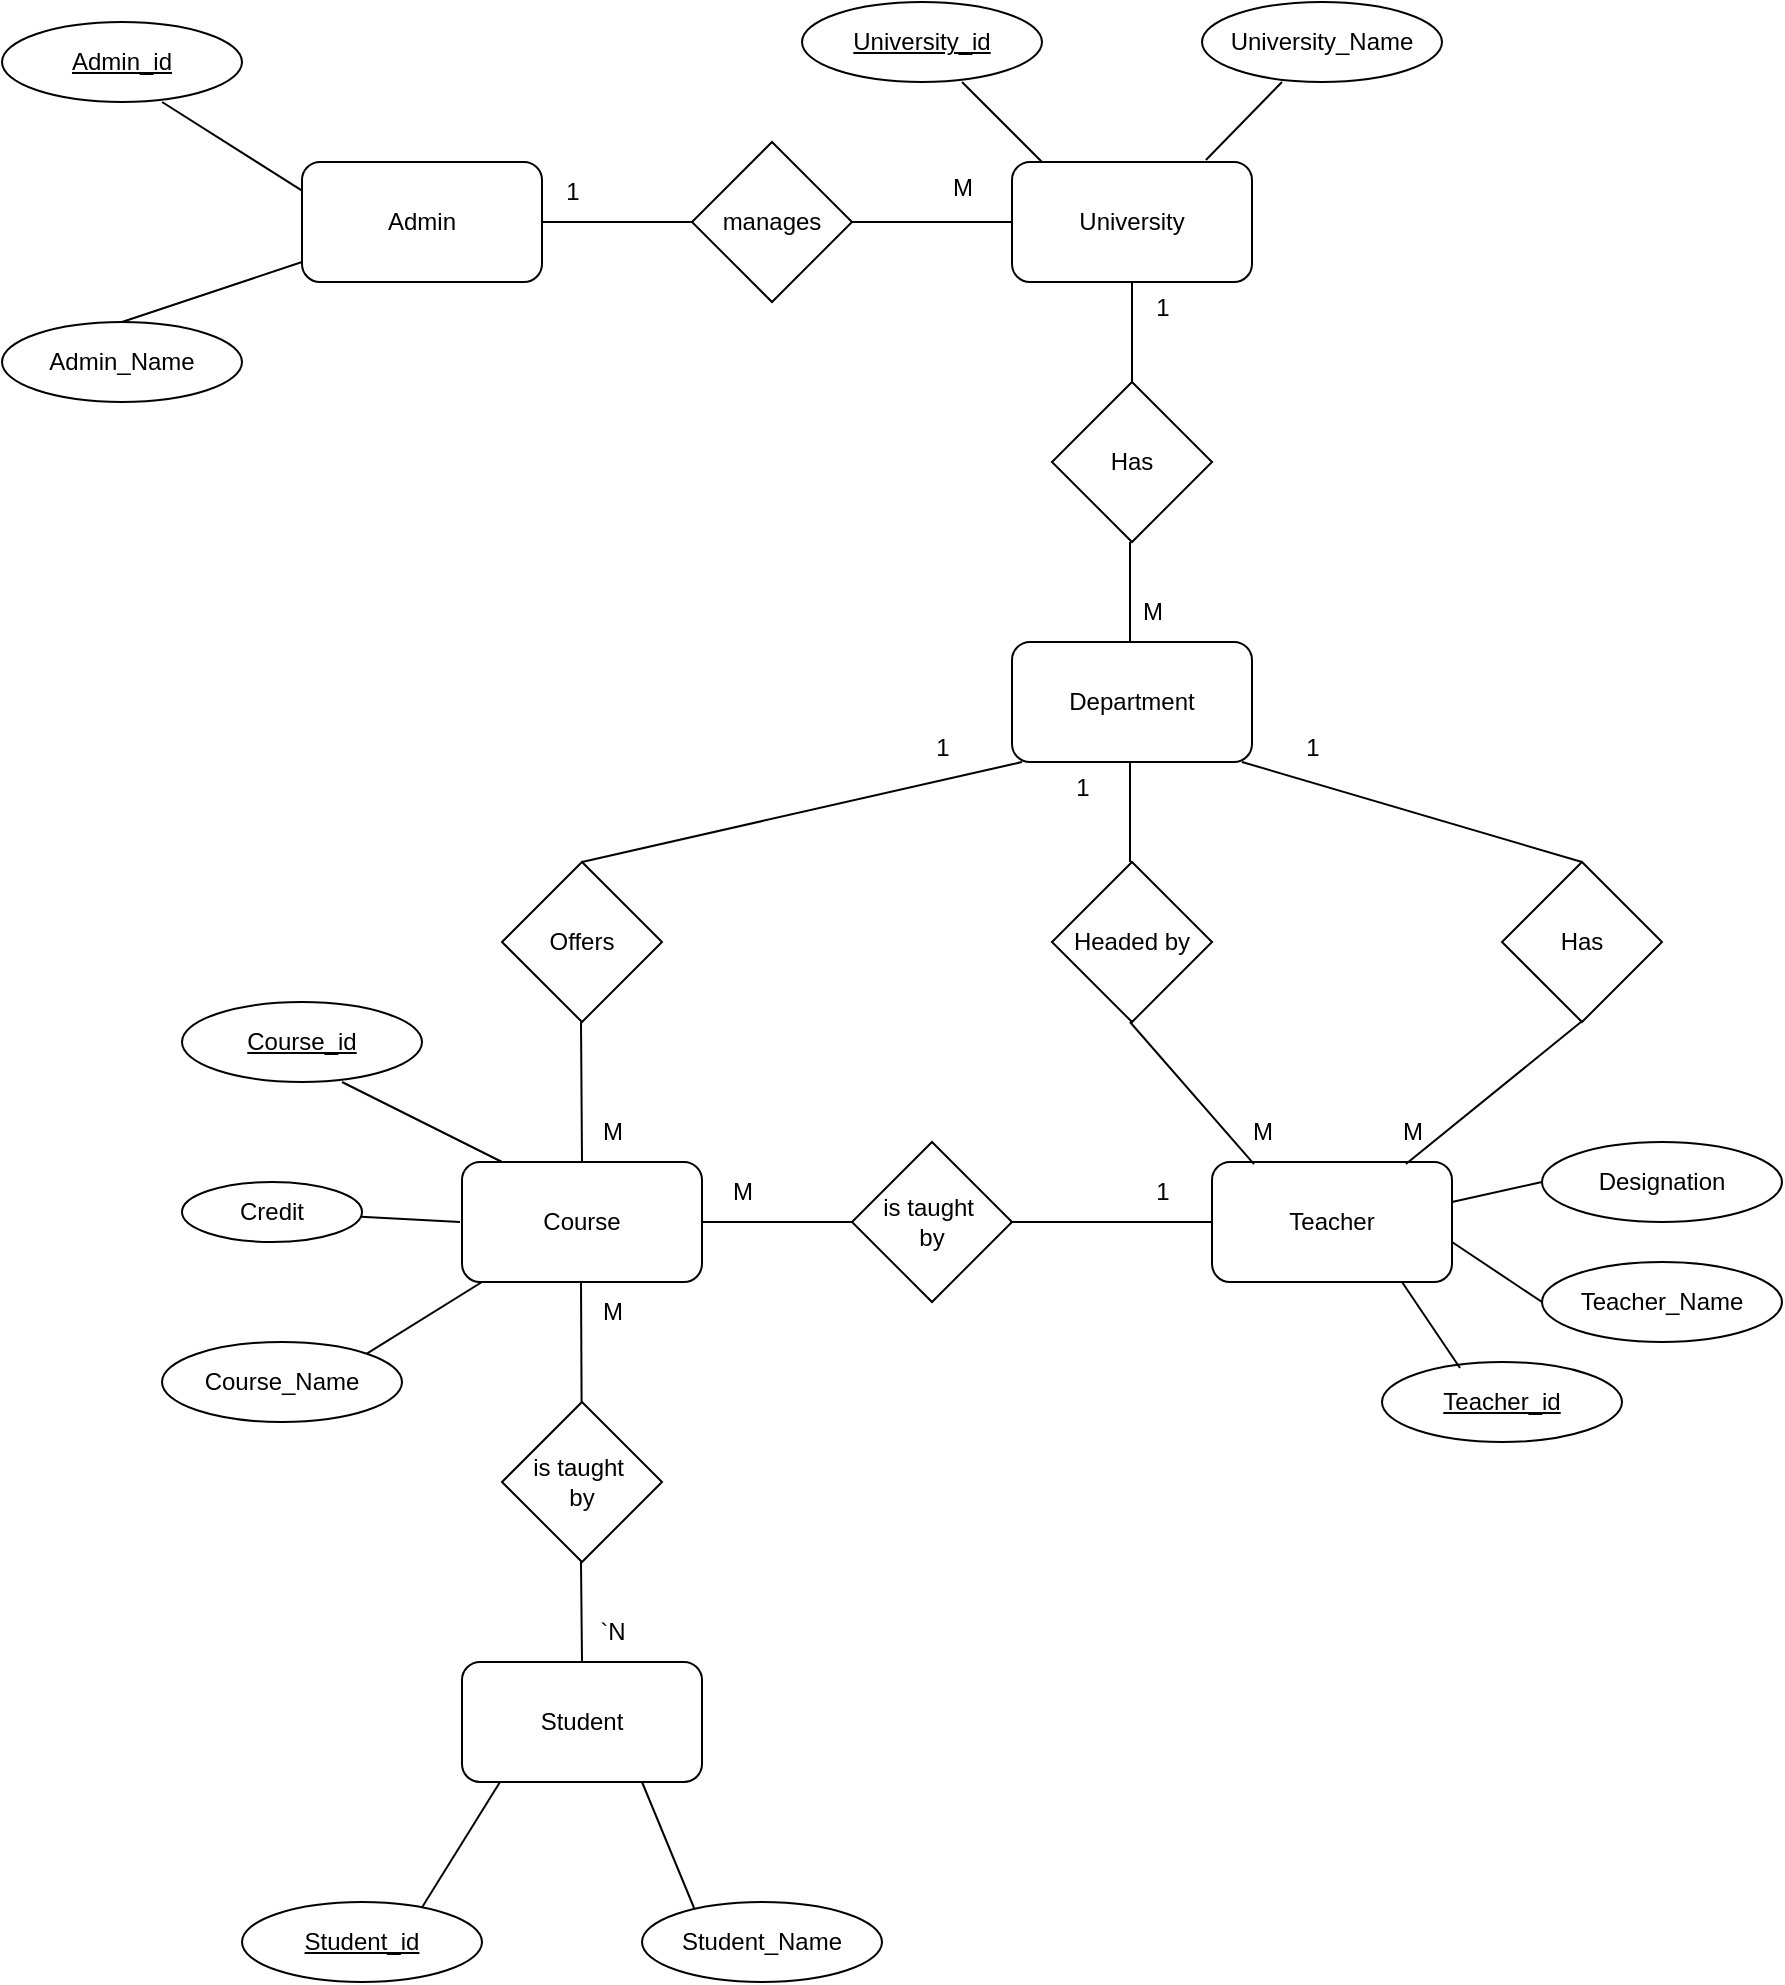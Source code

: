 <mxfile version="28.2.5">
  <diagram id="R2lEEEUBdFMjLlhIrx00" name="Page-1">
    <mxGraphModel dx="2876" dy="1080" grid="1" gridSize="10" guides="1" tooltips="1" connect="1" arrows="1" fold="1" page="1" pageScale="1" pageWidth="850" pageHeight="1100" math="0" shadow="0" extFonts="Permanent Marker^https://fonts.googleapis.com/css?family=Permanent+Marker">
      <root>
        <mxCell id="0" />
        <mxCell id="1" parent="0" />
        <mxCell id="DvewLmhPV5eEYxwKGvpW-1" value="University" style="rounded=1;whiteSpace=wrap;html=1;" vertex="1" parent="1">
          <mxGeometry x="365" y="140" width="120" height="60" as="geometry" />
        </mxCell>
        <mxCell id="DvewLmhPV5eEYxwKGvpW-2" value="Department" style="rounded=1;whiteSpace=wrap;html=1;" vertex="1" parent="1">
          <mxGeometry x="365" y="380" width="120" height="60" as="geometry" />
        </mxCell>
        <mxCell id="DvewLmhPV5eEYxwKGvpW-3" value="Has" style="rhombus;whiteSpace=wrap;html=1;" vertex="1" parent="1">
          <mxGeometry x="385" y="250" width="80" height="80" as="geometry" />
        </mxCell>
        <mxCell id="DvewLmhPV5eEYxwKGvpW-4" value="" style="endArrow=none;html=1;rounded=0;exitX=0.5;exitY=0;exitDx=0;exitDy=0;entryX=0.5;entryY=1;entryDx=0;entryDy=0;" edge="1" parent="1" source="DvewLmhPV5eEYxwKGvpW-3" target="DvewLmhPV5eEYxwKGvpW-1">
          <mxGeometry width="50" height="50" relative="1" as="geometry">
            <mxPoint x="380" y="250" as="sourcePoint" />
            <mxPoint x="430" y="200" as="targetPoint" />
          </mxGeometry>
        </mxCell>
        <mxCell id="DvewLmhPV5eEYxwKGvpW-5" value="" style="endArrow=none;html=1;rounded=0;exitX=0.5;exitY=0;exitDx=0;exitDy=0;entryX=0.5;entryY=1;entryDx=0;entryDy=0;" edge="1" parent="1">
          <mxGeometry width="50" height="50" relative="1" as="geometry">
            <mxPoint x="424" y="380" as="sourcePoint" />
            <mxPoint x="424" y="330" as="targetPoint" />
          </mxGeometry>
        </mxCell>
        <mxCell id="DvewLmhPV5eEYxwKGvpW-6" value="&lt;u&gt;University_id&lt;/u&gt;" style="ellipse;whiteSpace=wrap;html=1;" vertex="1" parent="1">
          <mxGeometry x="260" y="60" width="120" height="40" as="geometry" />
        </mxCell>
        <mxCell id="DvewLmhPV5eEYxwKGvpW-7" value="University_Name" style="ellipse;whiteSpace=wrap;html=1;" vertex="1" parent="1">
          <mxGeometry x="460" y="60" width="120" height="40" as="geometry" />
        </mxCell>
        <mxCell id="DvewLmhPV5eEYxwKGvpW-8" value="" style="endArrow=none;html=1;rounded=0;exitX=0.125;exitY=0;exitDx=0;exitDy=0;entryX=0.5;entryY=1;entryDx=0;entryDy=0;exitPerimeter=0;" edge="1" parent="1" source="DvewLmhPV5eEYxwKGvpW-1">
          <mxGeometry width="50" height="50" relative="1" as="geometry">
            <mxPoint x="340" y="150" as="sourcePoint" />
            <mxPoint x="340" y="100" as="targetPoint" />
          </mxGeometry>
        </mxCell>
        <mxCell id="DvewLmhPV5eEYxwKGvpW-9" value="" style="endArrow=none;html=1;rounded=0;exitX=0.808;exitY=-0.017;exitDx=0;exitDy=0;entryX=0.5;entryY=1;entryDx=0;entryDy=0;exitPerimeter=0;" edge="1" parent="1" source="DvewLmhPV5eEYxwKGvpW-1">
          <mxGeometry width="50" height="50" relative="1" as="geometry">
            <mxPoint x="500" y="150" as="sourcePoint" />
            <mxPoint x="500" y="100" as="targetPoint" />
          </mxGeometry>
        </mxCell>
        <mxCell id="DvewLmhPV5eEYxwKGvpW-11" value="Has" style="rhombus;whiteSpace=wrap;html=1;" vertex="1" parent="1">
          <mxGeometry x="610" y="490" width="80" height="80" as="geometry" />
        </mxCell>
        <mxCell id="DvewLmhPV5eEYxwKGvpW-12" value="Offers" style="rhombus;whiteSpace=wrap;html=1;" vertex="1" parent="1">
          <mxGeometry x="110" y="490" width="80" height="80" as="geometry" />
        </mxCell>
        <mxCell id="DvewLmhPV5eEYxwKGvpW-13" value="Headed by" style="rhombus;whiteSpace=wrap;html=1;" vertex="1" parent="1">
          <mxGeometry x="385" y="490" width="80" height="80" as="geometry" />
        </mxCell>
        <mxCell id="DvewLmhPV5eEYxwKGvpW-14" value="Course" style="rounded=1;whiteSpace=wrap;html=1;" vertex="1" parent="1">
          <mxGeometry x="90" y="640" width="120" height="60" as="geometry" />
        </mxCell>
        <mxCell id="DvewLmhPV5eEYxwKGvpW-15" value="Teacher" style="rounded=1;whiteSpace=wrap;html=1;" vertex="1" parent="1">
          <mxGeometry x="465" y="640" width="120" height="60" as="geometry" />
        </mxCell>
        <mxCell id="DvewLmhPV5eEYxwKGvpW-16" value="is taught&amp;nbsp;&lt;div&gt;by&lt;/div&gt;" style="rhombus;whiteSpace=wrap;html=1;" vertex="1" parent="1">
          <mxGeometry x="285" y="630" width="80" height="80" as="geometry" />
        </mxCell>
        <mxCell id="DvewLmhPV5eEYxwKGvpW-17" value="" style="endArrow=none;html=1;rounded=0;exitX=0.5;exitY=0;exitDx=0;exitDy=0;entryX=0.5;entryY=1;entryDx=0;entryDy=0;" edge="1" parent="1">
          <mxGeometry width="50" height="50" relative="1" as="geometry">
            <mxPoint x="424" y="490" as="sourcePoint" />
            <mxPoint x="424" y="440" as="targetPoint" />
          </mxGeometry>
        </mxCell>
        <mxCell id="DvewLmhPV5eEYxwKGvpW-18" value="" style="endArrow=none;html=1;rounded=0;exitX=0.5;exitY=0;exitDx=0;exitDy=0;entryX=0.5;entryY=1;entryDx=0;entryDy=0;" edge="1" parent="1" source="DvewLmhPV5eEYxwKGvpW-12">
          <mxGeometry width="50" height="50" relative="1" as="geometry">
            <mxPoint x="370" y="490" as="sourcePoint" />
            <mxPoint x="370" y="440" as="targetPoint" />
          </mxGeometry>
        </mxCell>
        <mxCell id="DvewLmhPV5eEYxwKGvpW-19" value="" style="endArrow=none;html=1;rounded=0;entryX=0.5;entryY=1;entryDx=0;entryDy=0;exitX=0.175;exitY=0.017;exitDx=0;exitDy=0;exitPerimeter=0;" edge="1" parent="1" source="DvewLmhPV5eEYxwKGvpW-15">
          <mxGeometry width="50" height="50" relative="1" as="geometry">
            <mxPoint x="481" y="636" as="sourcePoint" />
            <mxPoint x="424" y="570" as="targetPoint" />
          </mxGeometry>
        </mxCell>
        <mxCell id="DvewLmhPV5eEYxwKGvpW-20" value="" style="endArrow=none;html=1;rounded=0;exitX=0.5;exitY=0;exitDx=0;exitDy=0;entryX=0.5;entryY=1;entryDx=0;entryDy=0;" edge="1" parent="1" source="DvewLmhPV5eEYxwKGvpW-11">
          <mxGeometry width="50" height="50" relative="1" as="geometry">
            <mxPoint x="480" y="490" as="sourcePoint" />
            <mxPoint x="480" y="440" as="targetPoint" />
          </mxGeometry>
        </mxCell>
        <mxCell id="DvewLmhPV5eEYxwKGvpW-21" value="" style="endArrow=none;html=1;rounded=0;entryX=0.5;entryY=1;entryDx=0;entryDy=0;exitX=0;exitY=0.5;exitDx=0;exitDy=0;" edge="1" parent="1" source="DvewLmhPV5eEYxwKGvpW-15">
          <mxGeometry width="50" height="50" relative="1" as="geometry">
            <mxPoint x="364" y="720" as="sourcePoint" />
            <mxPoint x="364" y="670" as="targetPoint" />
          </mxGeometry>
        </mxCell>
        <mxCell id="DvewLmhPV5eEYxwKGvpW-22" value="" style="endArrow=none;html=1;rounded=0;exitX=0.808;exitY=0.017;exitDx=0;exitDy=0;entryX=0.5;entryY=1;entryDx=0;entryDy=0;exitPerimeter=0;" edge="1" parent="1" source="DvewLmhPV5eEYxwKGvpW-15">
          <mxGeometry width="50" height="50" relative="1" as="geometry">
            <mxPoint x="649.5" y="620" as="sourcePoint" />
            <mxPoint x="649.5" y="570" as="targetPoint" />
          </mxGeometry>
        </mxCell>
        <mxCell id="DvewLmhPV5eEYxwKGvpW-23" value="" style="endArrow=none;html=1;rounded=0;exitX=0.5;exitY=0;exitDx=0;exitDy=0;entryX=0.5;entryY=1;entryDx=0;entryDy=0;" edge="1" parent="1" source="DvewLmhPV5eEYxwKGvpW-14">
          <mxGeometry width="50" height="50" relative="1" as="geometry">
            <mxPoint x="149.5" y="620" as="sourcePoint" />
            <mxPoint x="149.5" y="570" as="targetPoint" />
          </mxGeometry>
        </mxCell>
        <mxCell id="DvewLmhPV5eEYxwKGvpW-24" value="" style="endArrow=none;html=1;rounded=0;exitX=1;exitY=0.5;exitDx=0;exitDy=0;entryX=0.5;entryY=1;entryDx=0;entryDy=0;" edge="1" parent="1" source="DvewLmhPV5eEYxwKGvpW-14">
          <mxGeometry width="50" height="50" relative="1" as="geometry">
            <mxPoint x="285" y="720" as="sourcePoint" />
            <mxPoint x="285" y="670" as="targetPoint" />
          </mxGeometry>
        </mxCell>
        <mxCell id="DvewLmhPV5eEYxwKGvpW-25" value="is taught&amp;nbsp;&lt;div&gt;by&lt;/div&gt;" style="rhombus;whiteSpace=wrap;html=1;" vertex="1" parent="1">
          <mxGeometry x="110" y="760" width="80" height="80" as="geometry" />
        </mxCell>
        <mxCell id="DvewLmhPV5eEYxwKGvpW-26" value="Student" style="rounded=1;whiteSpace=wrap;html=1;" vertex="1" parent="1">
          <mxGeometry x="90" y="890" width="120" height="60" as="geometry" />
        </mxCell>
        <mxCell id="DvewLmhPV5eEYxwKGvpW-27" value="" style="endArrow=none;html=1;rounded=0;entryX=0.5;entryY=1;entryDx=0;entryDy=0;" edge="1" parent="1" source="DvewLmhPV5eEYxwKGvpW-25">
          <mxGeometry width="50" height="50" relative="1" as="geometry">
            <mxPoint x="150" y="760" as="sourcePoint" />
            <mxPoint x="149.5" y="700" as="targetPoint" />
          </mxGeometry>
        </mxCell>
        <mxCell id="DvewLmhPV5eEYxwKGvpW-28" value="" style="endArrow=none;html=1;rounded=0;exitX=0.733;exitY=0.15;exitDx=0;exitDy=0;entryX=0.5;entryY=1;entryDx=0;entryDy=0;exitPerimeter=0;" edge="1" parent="1" source="DvewLmhPV5eEYxwKGvpW-32">
          <mxGeometry width="50" height="50" relative="1" as="geometry">
            <mxPoint x="109.5" y="1020" as="sourcePoint" />
            <mxPoint x="109" y="950" as="targetPoint" />
          </mxGeometry>
        </mxCell>
        <mxCell id="DvewLmhPV5eEYxwKGvpW-29" value="" style="endArrow=none;html=1;rounded=0;exitX=0.5;exitY=0;exitDx=0;exitDy=0;entryX=0.5;entryY=1;entryDx=0;entryDy=0;" edge="1" parent="1" source="DvewLmhPV5eEYxwKGvpW-26">
          <mxGeometry width="50" height="50" relative="1" as="geometry">
            <mxPoint x="150" y="910" as="sourcePoint" />
            <mxPoint x="149.5" y="840" as="targetPoint" />
          </mxGeometry>
        </mxCell>
        <mxCell id="DvewLmhPV5eEYxwKGvpW-30" value="" style="endArrow=none;html=1;rounded=0;exitX=0.217;exitY=0.075;exitDx=0;exitDy=0;entryX=0.5;entryY=1;entryDx=0;entryDy=0;exitPerimeter=0;" edge="1" parent="1" source="DvewLmhPV5eEYxwKGvpW-31">
          <mxGeometry width="50" height="50" relative="1" as="geometry">
            <mxPoint x="180.5" y="1020" as="sourcePoint" />
            <mxPoint x="180" y="950" as="targetPoint" />
          </mxGeometry>
        </mxCell>
        <mxCell id="DvewLmhPV5eEYxwKGvpW-31" value="Student_Name" style="ellipse;whiteSpace=wrap;html=1;" vertex="1" parent="1">
          <mxGeometry x="180" y="1010" width="120" height="40" as="geometry" />
        </mxCell>
        <mxCell id="DvewLmhPV5eEYxwKGvpW-32" value="&lt;u&gt;Student_id&lt;/u&gt;" style="ellipse;whiteSpace=wrap;html=1;" vertex="1" parent="1">
          <mxGeometry x="-20" y="1010" width="120" height="40" as="geometry" />
        </mxCell>
        <mxCell id="DvewLmhPV5eEYxwKGvpW-34" value="&lt;u&gt;Course_id&lt;/u&gt;" style="ellipse;whiteSpace=wrap;html=1;" vertex="1" parent="1">
          <mxGeometry x="-50" y="560" width="120" height="40" as="geometry" />
        </mxCell>
        <mxCell id="DvewLmhPV5eEYxwKGvpW-35" value="Course_Name" style="ellipse;whiteSpace=wrap;html=1;" vertex="1" parent="1">
          <mxGeometry x="-60" y="730" width="120" height="40" as="geometry" />
        </mxCell>
        <mxCell id="DvewLmhPV5eEYxwKGvpW-36" value="" style="endArrow=none;html=1;rounded=0;exitX=0.167;exitY=0;exitDx=0;exitDy=0;entryX=0.5;entryY=1;entryDx=0;entryDy=0;exitPerimeter=0;" edge="1" parent="1" source="DvewLmhPV5eEYxwKGvpW-14">
          <mxGeometry width="50" height="50" relative="1" as="geometry">
            <mxPoint x="30.5" y="650" as="sourcePoint" />
            <mxPoint x="30" y="600" as="targetPoint" />
          </mxGeometry>
        </mxCell>
        <mxCell id="DvewLmhPV5eEYxwKGvpW-37" value="" style="endArrow=none;html=1;rounded=0;exitX=1;exitY=0;exitDx=0;exitDy=0;entryX=0.5;entryY=1;entryDx=0;entryDy=0;" edge="1" parent="1" source="DvewLmhPV5eEYxwKGvpW-35">
          <mxGeometry width="50" height="50" relative="1" as="geometry">
            <mxPoint x="100.5" y="750" as="sourcePoint" />
            <mxPoint x="100" y="700" as="targetPoint" />
          </mxGeometry>
        </mxCell>
        <mxCell id="DvewLmhPV5eEYxwKGvpW-38" value="Credit" style="ellipse;whiteSpace=wrap;html=1;" vertex="1" parent="1">
          <mxGeometry x="-50" y="650" width="90" height="30" as="geometry" />
        </mxCell>
        <mxCell id="DvewLmhPV5eEYxwKGvpW-39" value="" style="endArrow=none;html=1;rounded=0;entryX=0.5;entryY=1;entryDx=0;entryDy=0;" edge="1" parent="1" source="DvewLmhPV5eEYxwKGvpW-38">
          <mxGeometry width="50" height="50" relative="1" as="geometry">
            <mxPoint x="50" y="670" as="sourcePoint" />
            <mxPoint x="89" y="670" as="targetPoint" />
          </mxGeometry>
        </mxCell>
        <mxCell id="DvewLmhPV5eEYxwKGvpW-40" value="Designation" style="ellipse;whiteSpace=wrap;html=1;" vertex="1" parent="1">
          <mxGeometry x="630" y="630" width="120" height="40" as="geometry" />
        </mxCell>
        <mxCell id="DvewLmhPV5eEYxwKGvpW-41" value="Teacher_Name" style="ellipse;whiteSpace=wrap;html=1;" vertex="1" parent="1">
          <mxGeometry x="630" y="690" width="120" height="40" as="geometry" />
        </mxCell>
        <mxCell id="DvewLmhPV5eEYxwKGvpW-42" value="&lt;u&gt;Teacher_id&lt;/u&gt;" style="ellipse;whiteSpace=wrap;html=1;" vertex="1" parent="1">
          <mxGeometry x="550" y="740" width="120" height="40" as="geometry" />
        </mxCell>
        <mxCell id="DvewLmhPV5eEYxwKGvpW-43" value="" style="endArrow=none;html=1;rounded=0;entryX=0.5;entryY=1;entryDx=0;entryDy=0;exitX=0;exitY=0.5;exitDx=0;exitDy=0;" edge="1" parent="1" source="DvewLmhPV5eEYxwKGvpW-40">
          <mxGeometry width="50" height="50" relative="1" as="geometry">
            <mxPoint x="585.5" y="720" as="sourcePoint" />
            <mxPoint x="585" y="660" as="targetPoint" />
          </mxGeometry>
        </mxCell>
        <mxCell id="DvewLmhPV5eEYxwKGvpW-44" value="" style="endArrow=none;html=1;rounded=0;entryX=0.5;entryY=1;entryDx=0;entryDy=0;exitX=0;exitY=0.5;exitDx=0;exitDy=0;" edge="1" parent="1" source="DvewLmhPV5eEYxwKGvpW-41">
          <mxGeometry width="50" height="50" relative="1" as="geometry">
            <mxPoint x="585.5" y="740" as="sourcePoint" />
            <mxPoint x="585" y="680" as="targetPoint" />
          </mxGeometry>
        </mxCell>
        <mxCell id="DvewLmhPV5eEYxwKGvpW-45" value="" style="endArrow=none;html=1;rounded=0;entryX=0.5;entryY=1;entryDx=0;entryDy=0;exitX=0.325;exitY=0.075;exitDx=0;exitDy=0;exitPerimeter=0;" edge="1" parent="1" source="DvewLmhPV5eEYxwKGvpW-42">
          <mxGeometry width="50" height="50" relative="1" as="geometry">
            <mxPoint x="560.5" y="760" as="sourcePoint" />
            <mxPoint x="560" y="700" as="targetPoint" />
          </mxGeometry>
        </mxCell>
        <mxCell id="DvewLmhPV5eEYxwKGvpW-47" value="Admin" style="rounded=1;whiteSpace=wrap;html=1;" vertex="1" parent="1">
          <mxGeometry x="10" y="140" width="120" height="60" as="geometry" />
        </mxCell>
        <mxCell id="DvewLmhPV5eEYxwKGvpW-48" value="manages" style="rhombus;whiteSpace=wrap;html=1;" vertex="1" parent="1">
          <mxGeometry x="205" y="130" width="80" height="80" as="geometry" />
        </mxCell>
        <mxCell id="DvewLmhPV5eEYxwKGvpW-49" value="" style="endArrow=none;html=1;rounded=0;exitX=1;exitY=0.5;exitDx=0;exitDy=0;entryX=0.5;entryY=1;entryDx=0;entryDy=0;" edge="1" parent="1" source="DvewLmhPV5eEYxwKGvpW-47">
          <mxGeometry width="50" height="50" relative="1" as="geometry">
            <mxPoint x="205.5" y="240" as="sourcePoint" />
            <mxPoint x="205" y="170" as="targetPoint" />
          </mxGeometry>
        </mxCell>
        <mxCell id="DvewLmhPV5eEYxwKGvpW-50" value="" style="endArrow=none;html=1;rounded=0;exitX=0;exitY=0.5;exitDx=0;exitDy=0;entryX=0.5;entryY=1;entryDx=0;entryDy=0;" edge="1" parent="1" source="DvewLmhPV5eEYxwKGvpW-1">
          <mxGeometry width="50" height="50" relative="1" as="geometry">
            <mxPoint x="285.5" y="240" as="sourcePoint" />
            <mxPoint x="285" y="170" as="targetPoint" />
          </mxGeometry>
        </mxCell>
        <mxCell id="DvewLmhPV5eEYxwKGvpW-51" value="1" style="text;html=1;align=center;verticalAlign=middle;resizable=0;points=[];autosize=1;strokeColor=none;fillColor=none;" vertex="1" parent="1">
          <mxGeometry x="130" y="140" width="30" height="30" as="geometry" />
        </mxCell>
        <mxCell id="DvewLmhPV5eEYxwKGvpW-52" value="M" style="text;html=1;align=center;verticalAlign=middle;resizable=0;points=[];autosize=1;strokeColor=none;fillColor=none;" vertex="1" parent="1">
          <mxGeometry x="325" y="138" width="30" height="30" as="geometry" />
        </mxCell>
        <mxCell id="DvewLmhPV5eEYxwKGvpW-53" value="&lt;u&gt;Admin_id&lt;/u&gt;" style="ellipse;whiteSpace=wrap;html=1;" vertex="1" parent="1">
          <mxGeometry x="-140" y="70" width="120" height="40" as="geometry" />
        </mxCell>
        <mxCell id="DvewLmhPV5eEYxwKGvpW-54" value="Admin_Name" style="ellipse;whiteSpace=wrap;html=1;" vertex="1" parent="1">
          <mxGeometry x="-140" y="220" width="120" height="40" as="geometry" />
        </mxCell>
        <mxCell id="DvewLmhPV5eEYxwKGvpW-61" value="" style="endArrow=none;html=1;rounded=0;exitX=0.667;exitY=1;exitDx=0;exitDy=0;entryX=0.5;entryY=1;entryDx=0;entryDy=0;exitPerimeter=0;" edge="1" parent="1" source="DvewLmhPV5eEYxwKGvpW-53">
          <mxGeometry width="50" height="50" relative="1" as="geometry">
            <mxPoint x="-65" y="154.29" as="sourcePoint" />
            <mxPoint x="10" y="154.29" as="targetPoint" />
          </mxGeometry>
        </mxCell>
        <mxCell id="DvewLmhPV5eEYxwKGvpW-62" value="" style="endArrow=none;html=1;rounded=0;exitX=0.5;exitY=0;exitDx=0;exitDy=0;entryX=0.5;entryY=1;entryDx=0;entryDy=0;" edge="1" parent="1" source="DvewLmhPV5eEYxwKGvpW-54">
          <mxGeometry width="50" height="50" relative="1" as="geometry">
            <mxPoint x="-65" y="190" as="sourcePoint" />
            <mxPoint x="10" y="190" as="targetPoint" />
          </mxGeometry>
        </mxCell>
        <mxCell id="DvewLmhPV5eEYxwKGvpW-73" value="1" style="text;html=1;align=center;verticalAlign=middle;resizable=0;points=[];autosize=1;strokeColor=none;fillColor=none;" vertex="1" parent="1">
          <mxGeometry x="425" y="198" width="30" height="30" as="geometry" />
        </mxCell>
        <mxCell id="DvewLmhPV5eEYxwKGvpW-74" value="M" style="text;html=1;align=center;verticalAlign=middle;resizable=0;points=[];autosize=1;strokeColor=none;fillColor=none;" vertex="1" parent="1">
          <mxGeometry x="420" y="350" width="30" height="30" as="geometry" />
        </mxCell>
        <mxCell id="DvewLmhPV5eEYxwKGvpW-75" value="1" style="text;html=1;align=center;verticalAlign=middle;resizable=0;points=[];autosize=1;strokeColor=none;fillColor=none;" vertex="1" parent="1">
          <mxGeometry x="315" y="418" width="30" height="30" as="geometry" />
        </mxCell>
        <mxCell id="DvewLmhPV5eEYxwKGvpW-76" value="M" style="text;html=1;align=center;verticalAlign=middle;resizable=0;points=[];autosize=1;strokeColor=none;fillColor=none;" vertex="1" parent="1">
          <mxGeometry x="150" y="610" width="30" height="30" as="geometry" />
        </mxCell>
        <mxCell id="DvewLmhPV5eEYxwKGvpW-77" value="1" style="text;html=1;align=center;verticalAlign=middle;resizable=0;points=[];autosize=1;strokeColor=none;fillColor=none;" vertex="1" parent="1">
          <mxGeometry x="385" y="438" width="30" height="30" as="geometry" />
        </mxCell>
        <mxCell id="DvewLmhPV5eEYxwKGvpW-78" value="M" style="text;html=1;align=center;verticalAlign=middle;resizable=0;points=[];autosize=1;strokeColor=none;fillColor=none;" vertex="1" parent="1">
          <mxGeometry x="475" y="610" width="30" height="30" as="geometry" />
        </mxCell>
        <mxCell id="DvewLmhPV5eEYxwKGvpW-80" value="1" style="text;html=1;align=center;verticalAlign=middle;resizable=0;points=[];autosize=1;strokeColor=none;fillColor=none;" vertex="1" parent="1">
          <mxGeometry x="500" y="418" width="30" height="30" as="geometry" />
        </mxCell>
        <mxCell id="DvewLmhPV5eEYxwKGvpW-81" value="M" style="text;html=1;align=center;verticalAlign=middle;resizable=0;points=[];autosize=1;strokeColor=none;fillColor=none;" vertex="1" parent="1">
          <mxGeometry x="550" y="610" width="30" height="30" as="geometry" />
        </mxCell>
        <mxCell id="DvewLmhPV5eEYxwKGvpW-82" value="M" style="text;html=1;align=center;verticalAlign=middle;resizable=0;points=[];autosize=1;strokeColor=none;fillColor=none;" vertex="1" parent="1">
          <mxGeometry x="215" y="640" width="30" height="30" as="geometry" />
        </mxCell>
        <mxCell id="DvewLmhPV5eEYxwKGvpW-84" value="" style="endArrow=none;html=1;rounded=0;exitX=0;exitY=0.5;exitDx=0;exitDy=0;entryX=0.5;entryY=1;entryDx=0;entryDy=0;" edge="1" parent="1" source="DvewLmhPV5eEYxwKGvpW-15" target="DvewLmhPV5eEYxwKGvpW-83">
          <mxGeometry width="50" height="50" relative="1" as="geometry">
            <mxPoint x="465" y="670" as="sourcePoint" />
            <mxPoint x="364" y="670" as="targetPoint" />
          </mxGeometry>
        </mxCell>
        <mxCell id="DvewLmhPV5eEYxwKGvpW-83" value="1" style="text;html=1;align=center;verticalAlign=middle;resizable=0;points=[];autosize=1;strokeColor=none;fillColor=none;" vertex="1" parent="1">
          <mxGeometry x="425" y="640" width="30" height="30" as="geometry" />
        </mxCell>
        <mxCell id="DvewLmhPV5eEYxwKGvpW-85" value="M" style="text;html=1;align=center;verticalAlign=middle;resizable=0;points=[];autosize=1;strokeColor=none;fillColor=none;" vertex="1" parent="1">
          <mxGeometry x="150" y="700" width="30" height="30" as="geometry" />
        </mxCell>
        <mxCell id="DvewLmhPV5eEYxwKGvpW-86" value="`N" style="text;html=1;align=center;verticalAlign=middle;resizable=0;points=[];autosize=1;strokeColor=none;fillColor=none;" vertex="1" parent="1">
          <mxGeometry x="145" y="860" width="40" height="30" as="geometry" />
        </mxCell>
      </root>
    </mxGraphModel>
  </diagram>
</mxfile>
